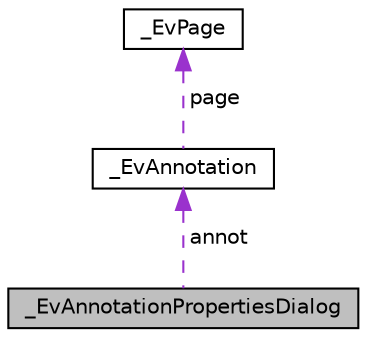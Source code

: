 digraph "_EvAnnotationPropertiesDialog"
{
  edge [fontname="Helvetica",fontsize="10",labelfontname="Helvetica",labelfontsize="10"];
  node [fontname="Helvetica",fontsize="10",shape=record];
  Node1 [label="_EvAnnotationPropertiesDialog",height=0.2,width=0.4,color="black", fillcolor="grey75", style="filled" fontcolor="black"];
  Node2 -> Node1 [dir="back",color="darkorchid3",fontsize="10",style="dashed",label=" annot" ,fontname="Helvetica"];
  Node2 [label="_EvAnnotation",height=0.2,width=0.4,color="black", fillcolor="white", style="filled",URL="$dc/dcb/struct__EvAnnotation.html"];
  Node3 -> Node2 [dir="back",color="darkorchid3",fontsize="10",style="dashed",label=" page" ,fontname="Helvetica"];
  Node3 [label="_EvPage",height=0.2,width=0.4,color="black", fillcolor="white", style="filled",URL="$dd/dcb/struct__EvPage.html"];
}
